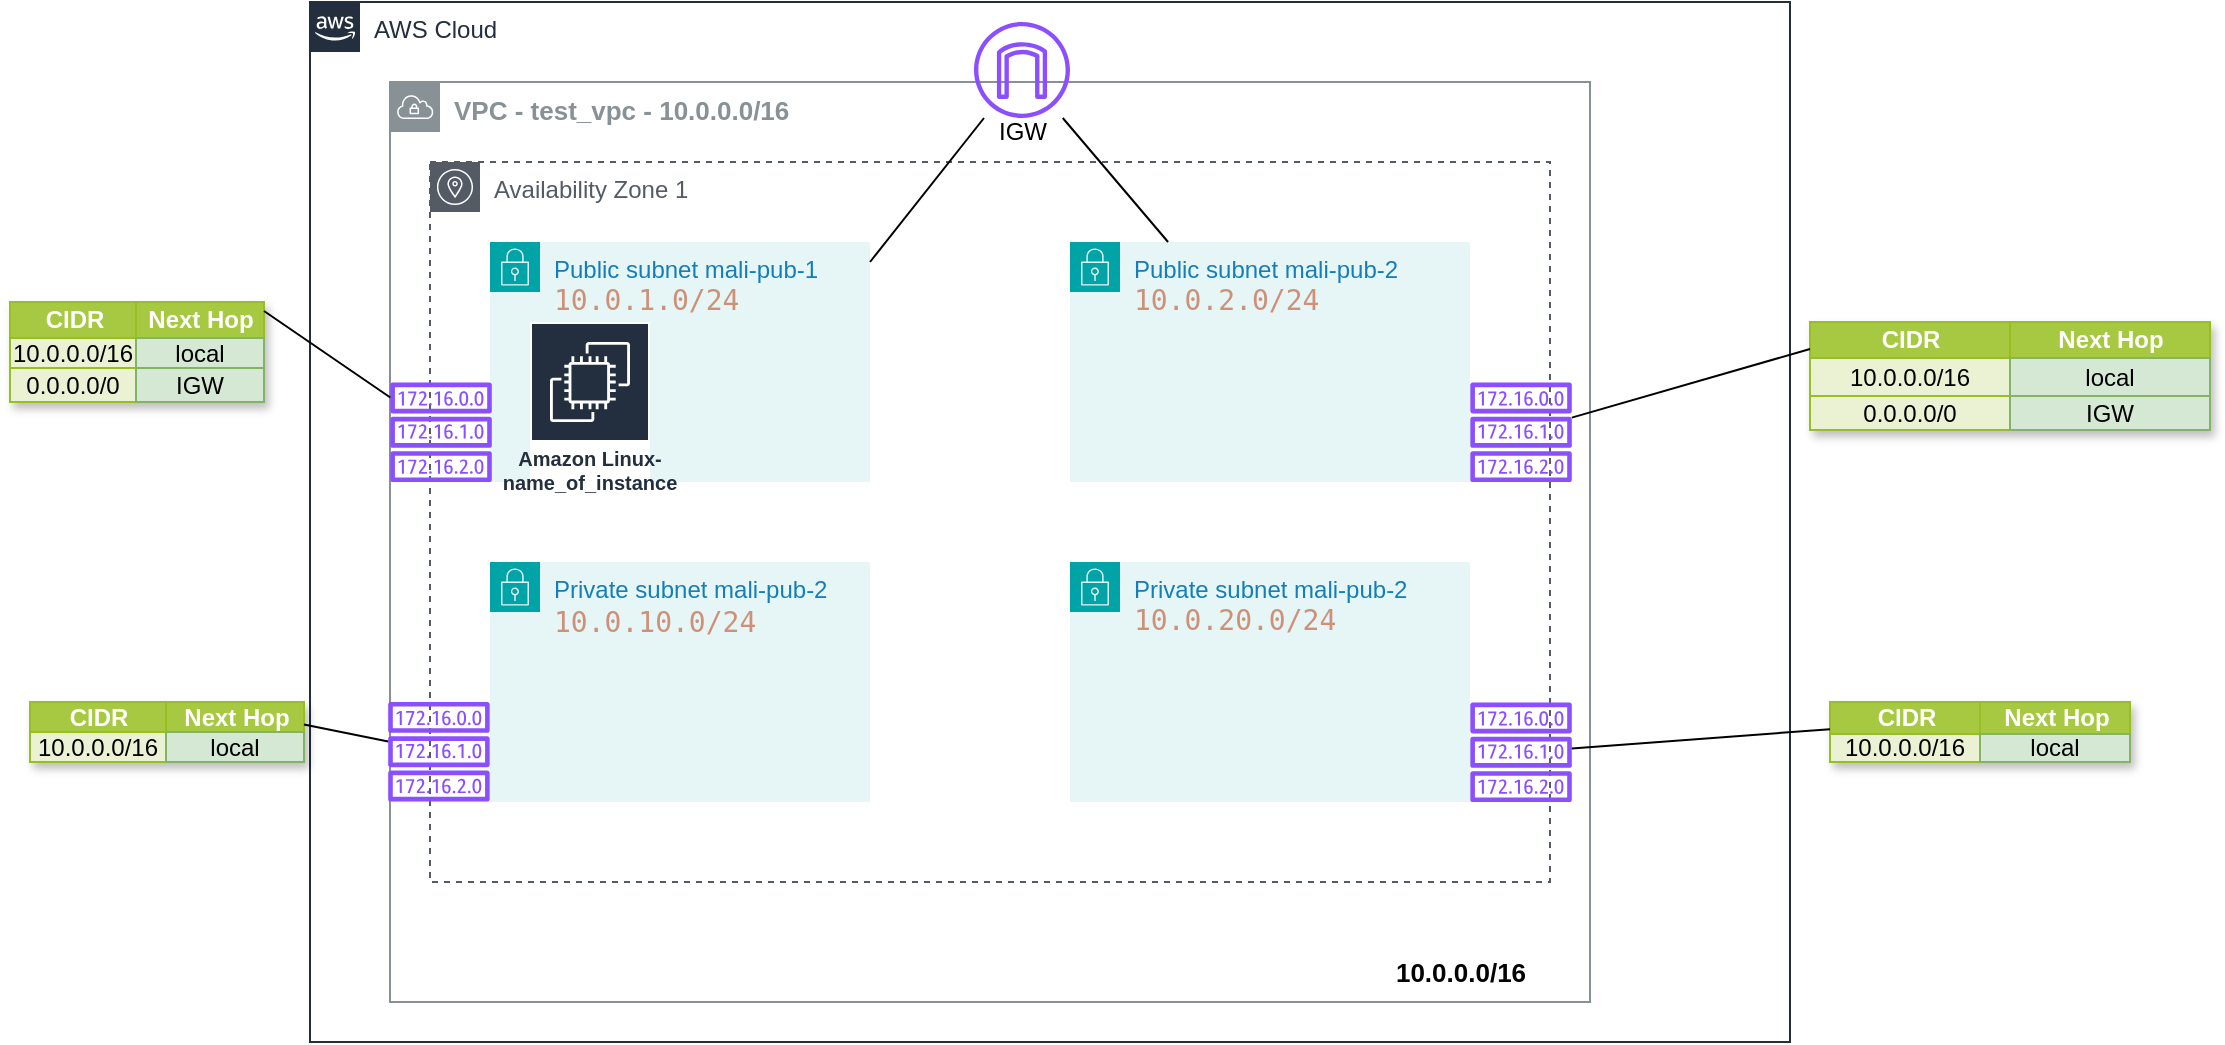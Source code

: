 <mxfile version="28.2.5">
  <diagram name="Page-1" id="tG6zjLgFV4YxIODaAFGd">
    <mxGraphModel dx="1370" dy="725" grid="1" gridSize="10" guides="1" tooltips="1" connect="1" arrows="1" fold="1" page="1" pageScale="1" pageWidth="850" pageHeight="1100" math="0" shadow="0">
      <root>
        <mxCell id="0" />
        <mxCell id="1" parent="0" />
        <mxCell id="wA4g9QgH_HcGF9cDhI8h-11" value="AWS Cloud" style="points=[[0,0],[0.25,0],[0.5,0],[0.75,0],[1,0],[1,0.25],[1,0.5],[1,0.75],[1,1],[0.75,1],[0.5,1],[0.25,1],[0,1],[0,0.75],[0,0.5],[0,0.25]];outlineConnect=0;gradientColor=none;html=1;whiteSpace=wrap;fontSize=12;fontStyle=0;container=1;pointerEvents=0;collapsible=0;recursiveResize=0;shape=mxgraph.aws4.group;grIcon=mxgraph.aws4.group_aws_cloud_alt;strokeColor=#232F3E;fillColor=none;verticalAlign=top;align=left;spacingLeft=30;fontColor=#232F3E;dashed=0;" parent="1" vertex="1">
          <mxGeometry x="260" y="190" width="740" height="520" as="geometry" />
        </mxCell>
        <mxCell id="wA4g9QgH_HcGF9cDhI8h-14" value="&lt;font style=&quot;font-size: 13px;&quot;&gt;&lt;b&gt;VPC - test_vpc - 10.0.0.0/16&lt;/b&gt;&lt;/font&gt;" style="sketch=0;outlineConnect=0;gradientColor=none;html=1;whiteSpace=wrap;fontSize=12;fontStyle=0;shape=mxgraph.aws4.group;grIcon=mxgraph.aws4.group_vpc;strokeColor=#879196;fillColor=none;verticalAlign=top;align=left;spacingLeft=30;fontColor=#879196;dashed=0;" parent="wA4g9QgH_HcGF9cDhI8h-11" vertex="1">
          <mxGeometry x="40" y="40" width="600" height="460" as="geometry" />
        </mxCell>
        <mxCell id="wA4g9QgH_HcGF9cDhI8h-15" value="Availability Zone 1" style="sketch=0;outlineConnect=0;gradientColor=none;html=1;whiteSpace=wrap;fontSize=12;fontStyle=0;shape=mxgraph.aws4.group;grIcon=mxgraph.aws4.group_availability_zone;strokeColor=#545B64;fillColor=none;verticalAlign=top;align=left;spacingLeft=30;fontColor=#545B64;dashed=1;" parent="wA4g9QgH_HcGF9cDhI8h-11" vertex="1">
          <mxGeometry x="60" y="80" width="560" height="360" as="geometry" />
        </mxCell>
        <mxCell id="wA4g9QgH_HcGF9cDhI8h-21" value="Public subnet mali-pub-1&lt;div&gt;&lt;span style=&quot;color: rgb(206, 145, 120); font-family: &amp;quot;Droid Sans Mono&amp;quot;, &amp;quot;monospace&amp;quot;, monospace; font-size: 14px; white-space: pre;&quot;&gt;10.0.1.0/24&lt;/span&gt;&lt;/div&gt;" style="points=[[0,0],[0.25,0],[0.5,0],[0.75,0],[1,0],[1,0.25],[1,0.5],[1,0.75],[1,1],[0.75,1],[0.5,1],[0.25,1],[0,1],[0,0.75],[0,0.5],[0,0.25]];outlineConnect=0;gradientColor=none;html=1;whiteSpace=wrap;fontSize=12;fontStyle=0;container=1;pointerEvents=0;collapsible=0;recursiveResize=0;shape=mxgraph.aws4.group;grIcon=mxgraph.aws4.group_security_group;grStroke=0;strokeColor=#00A4A6;fillColor=#E6F6F7;verticalAlign=top;align=left;spacingLeft=30;fontColor=#147EBA;dashed=0;" parent="wA4g9QgH_HcGF9cDhI8h-11" vertex="1">
          <mxGeometry x="90" y="120" width="190" height="120" as="geometry" />
        </mxCell>
        <mxCell id="wA4g9QgH_HcGF9cDhI8h-24" value="Private subnet mali-pub-2&lt;div&gt;&lt;span style=&quot;color: rgb(206, 145, 120); font-family: &amp;quot;Droid Sans Mono&amp;quot;, &amp;quot;monospace&amp;quot;, monospace; font-size: 14px; white-space: pre;&quot;&gt;10.0.20.0/24&lt;/span&gt;&lt;/div&gt;" style="points=[[0,0],[0.25,0],[0.5,0],[0.75,0],[1,0],[1,0.25],[1,0.5],[1,0.75],[1,1],[0.75,1],[0.5,1],[0.25,1],[0,1],[0,0.75],[0,0.5],[0,0.25]];outlineConnect=0;gradientColor=none;html=1;whiteSpace=wrap;fontSize=12;fontStyle=0;container=1;pointerEvents=0;collapsible=0;recursiveResize=0;shape=mxgraph.aws4.group;grIcon=mxgraph.aws4.group_security_group;grStroke=0;strokeColor=#00A4A6;fillColor=#E6F6F7;verticalAlign=top;align=left;spacingLeft=30;fontColor=#147EBA;dashed=0;" parent="wA4g9QgH_HcGF9cDhI8h-11" vertex="1">
          <mxGeometry x="380" y="280" width="200" height="120" as="geometry" />
        </mxCell>
        <mxCell id="wA4g9QgH_HcGF9cDhI8h-27" value="Public subnet mali-pub-2&lt;div&gt;&lt;span style=&quot;color: rgb(206, 145, 120); font-family: &amp;quot;Droid Sans Mono&amp;quot;, &amp;quot;monospace&amp;quot;, monospace; font-size: 14px; white-space: pre;&quot;&gt;10.0.2.0/24&lt;/span&gt;&lt;/div&gt;" style="points=[[0,0],[0.25,0],[0.5,0],[0.75,0],[1,0],[1,0.25],[1,0.5],[1,0.75],[1,1],[0.75,1],[0.5,1],[0.25,1],[0,1],[0,0.75],[0,0.5],[0,0.25]];outlineConnect=0;gradientColor=none;html=1;whiteSpace=wrap;fontSize=12;fontStyle=0;container=1;pointerEvents=0;collapsible=0;recursiveResize=0;shape=mxgraph.aws4.group;grIcon=mxgraph.aws4.group_security_group;grStroke=0;strokeColor=#00A4A6;fillColor=#E6F6F7;verticalAlign=top;align=left;spacingLeft=30;fontColor=#147EBA;dashed=0;" parent="wA4g9QgH_HcGF9cDhI8h-11" vertex="1">
          <mxGeometry x="380" y="120" width="200" height="120" as="geometry" />
        </mxCell>
        <mxCell id="wA4g9QgH_HcGF9cDhI8h-28" value="Private subnet mali-pub-2&lt;div&gt;&lt;div style=&quot;color: rgb(204, 204, 204); font-family: &amp;quot;Droid Sans Mono&amp;quot;, &amp;quot;monospace&amp;quot;, monospace; font-size: 14px; line-height: 19px; white-space: pre;&quot;&gt;&lt;span style=&quot;color: rgb(206, 145, 120);&quot;&gt;10.0.10.0/24&lt;/span&gt;&lt;/div&gt;&lt;/div&gt;" style="points=[[0,0],[0.25,0],[0.5,0],[0.75,0],[1,0],[1,0.25],[1,0.5],[1,0.75],[1,1],[0.75,1],[0.5,1],[0.25,1],[0,1],[0,0.75],[0,0.5],[0,0.25]];outlineConnect=0;gradientColor=none;html=1;whiteSpace=wrap;fontSize=12;fontStyle=0;container=1;pointerEvents=0;collapsible=0;recursiveResize=0;shape=mxgraph.aws4.group;grIcon=mxgraph.aws4.group_security_group;grStroke=0;strokeColor=#00A4A6;fillColor=#E6F6F7;verticalAlign=top;align=left;spacingLeft=30;fontColor=#147EBA;dashed=0;" parent="wA4g9QgH_HcGF9cDhI8h-11" vertex="1">
          <mxGeometry x="90" y="280" width="190" height="120" as="geometry" />
        </mxCell>
        <mxCell id="wA4g9QgH_HcGF9cDhI8h-32" value="&lt;b style=&quot;font-size: 13px; text-align: left; text-wrap-mode: wrap;&quot;&gt;10.0.0.0/16&lt;/b&gt;" style="text;html=1;align=center;verticalAlign=middle;resizable=0;points=[];autosize=1;strokeColor=none;fillColor=none;fontColor=light-dark(#030303, #ededed);" parent="wA4g9QgH_HcGF9cDhI8h-11" vertex="1">
          <mxGeometry x="530" y="470" width="90" height="30" as="geometry" />
        </mxCell>
        <mxCell id="wA4g9QgH_HcGF9cDhI8h-34" value="" style="sketch=0;outlineConnect=0;fontColor=#232F3E;gradientColor=none;fillColor=#8C4FFF;strokeColor=none;dashed=0;verticalLabelPosition=bottom;verticalAlign=top;align=center;html=1;fontSize=12;fontStyle=0;aspect=fixed;pointerEvents=1;shape=mxgraph.aws4.route_table;" parent="wA4g9QgH_HcGF9cDhI8h-11" vertex="1">
          <mxGeometry x="40" y="190.26" width="51.06" height="49.74" as="geometry" />
        </mxCell>
        <mxCell id="wA4g9QgH_HcGF9cDhI8h-36" value="" style="sketch=0;outlineConnect=0;fontColor=#232F3E;gradientColor=none;fillColor=#8C4FFF;strokeColor=none;dashed=0;verticalLabelPosition=bottom;verticalAlign=top;align=center;html=1;fontSize=12;fontStyle=0;aspect=fixed;pointerEvents=1;shape=mxgraph.aws4.internet_gateway;" parent="wA4g9QgH_HcGF9cDhI8h-11" vertex="1">
          <mxGeometry x="332" y="10" width="48" height="48" as="geometry" />
        </mxCell>
        <mxCell id="wA4g9QgH_HcGF9cDhI8h-38" value="IGW" style="text;html=1;align=center;verticalAlign=middle;resizable=0;points=[];autosize=1;strokeColor=none;fillColor=none;" parent="wA4g9QgH_HcGF9cDhI8h-11" vertex="1">
          <mxGeometry x="331" y="50" width="50" height="30" as="geometry" />
        </mxCell>
        <mxCell id="wA4g9QgH_HcGF9cDhI8h-40" value="" style="endArrow=none;html=1;rounded=0;" parent="wA4g9QgH_HcGF9cDhI8h-11" source="wA4g9QgH_HcGF9cDhI8h-27" target="wA4g9QgH_HcGF9cDhI8h-36" edge="1">
          <mxGeometry width="50" height="50" relative="1" as="geometry">
            <mxPoint x="230" y="200" as="sourcePoint" />
            <mxPoint x="280" y="150" as="targetPoint" />
          </mxGeometry>
        </mxCell>
        <mxCell id="wA4g9QgH_HcGF9cDhI8h-175" value="" style="sketch=0;outlineConnect=0;fontColor=#232F3E;gradientColor=none;fillColor=#8C4FFF;strokeColor=none;dashed=0;verticalLabelPosition=bottom;verticalAlign=top;align=center;html=1;fontSize=12;fontStyle=0;aspect=fixed;pointerEvents=1;shape=mxgraph.aws4.route_table;" parent="wA4g9QgH_HcGF9cDhI8h-11" vertex="1">
          <mxGeometry x="580" y="190.26" width="51.06" height="49.74" as="geometry" />
        </mxCell>
        <mxCell id="wA4g9QgH_HcGF9cDhI8h-176" value="" style="sketch=0;outlineConnect=0;fontColor=#232F3E;gradientColor=none;fillColor=#8C4FFF;strokeColor=none;dashed=0;verticalLabelPosition=bottom;verticalAlign=top;align=center;html=1;fontSize=12;fontStyle=0;aspect=fixed;pointerEvents=1;shape=mxgraph.aws4.route_table;" parent="wA4g9QgH_HcGF9cDhI8h-11" vertex="1">
          <mxGeometry x="580" y="350.26" width="51.06" height="49.74" as="geometry" />
        </mxCell>
        <mxCell id="wA4g9QgH_HcGF9cDhI8h-177" value="" style="sketch=0;outlineConnect=0;fontColor=#232F3E;gradientColor=none;fillColor=#8C4FFF;strokeColor=none;dashed=0;verticalLabelPosition=bottom;verticalAlign=top;align=center;html=1;fontSize=12;fontStyle=0;aspect=fixed;pointerEvents=1;shape=mxgraph.aws4.route_table;" parent="wA4g9QgH_HcGF9cDhI8h-11" vertex="1">
          <mxGeometry x="38.94" y="350" width="51.06" height="49.74" as="geometry" />
        </mxCell>
        <mxCell id="xFaLJH1q4Y-YCxGl3IpB-2" value="Amazon Linux-name_of_instance" style="sketch=0;outlineConnect=0;fontColor=#232F3E;gradientColor=none;strokeColor=#ffffff;fillColor=#232F3E;dashed=0;verticalLabelPosition=middle;verticalAlign=bottom;align=center;html=1;whiteSpace=wrap;fontSize=10;fontStyle=1;spacing=3;shape=mxgraph.aws4.productIcon;prIcon=mxgraph.aws4.ec2;" vertex="1" parent="wA4g9QgH_HcGF9cDhI8h-11">
          <mxGeometry x="110" y="160" width="60" height="90" as="geometry" />
        </mxCell>
        <mxCell id="wA4g9QgH_HcGF9cDhI8h-39" value="" style="endArrow=none;html=1;rounded=0;" parent="1" target="wA4g9QgH_HcGF9cDhI8h-36" edge="1">
          <mxGeometry width="50" height="50" relative="1" as="geometry">
            <mxPoint x="540" y="320" as="sourcePoint" />
            <mxPoint x="540" y="340" as="targetPoint" />
          </mxGeometry>
        </mxCell>
        <mxCell id="wA4g9QgH_HcGF9cDhI8h-41" value="Assets" style="childLayout=tableLayout;recursiveResize=0;strokeColor=#98bf21;fillColor=#A7C942;shadow=1;" parent="1" vertex="1">
          <mxGeometry x="110" y="340" width="127" height="50" as="geometry" />
        </mxCell>
        <mxCell id="wA4g9QgH_HcGF9cDhI8h-42" style="shape=tableRow;horizontal=0;startSize=0;swimlaneHead=0;swimlaneBody=0;top=0;left=0;bottom=0;right=0;dropTarget=0;collapsible=0;recursiveResize=0;expand=0;fontStyle=0;strokeColor=inherit;fillColor=#ffffff;" parent="wA4g9QgH_HcGF9cDhI8h-41" vertex="1">
          <mxGeometry width="127" height="18" as="geometry" />
        </mxCell>
        <mxCell id="wA4g9QgH_HcGF9cDhI8h-43" value="CIDR" style="connectable=0;recursiveResize=0;strokeColor=inherit;fillColor=#A7C942;align=center;fontStyle=1;fontColor=#FFFFFF;html=1;" parent="wA4g9QgH_HcGF9cDhI8h-42" vertex="1">
          <mxGeometry width="63" height="18" as="geometry">
            <mxRectangle width="63" height="18" as="alternateBounds" />
          </mxGeometry>
        </mxCell>
        <mxCell id="wA4g9QgH_HcGF9cDhI8h-44" value="Next Hop" style="connectable=0;recursiveResize=0;strokeColor=inherit;fillColor=#A7C942;align=center;fontStyle=1;fontColor=#FFFFFF;html=1;" parent="wA4g9QgH_HcGF9cDhI8h-42" vertex="1">
          <mxGeometry x="63" width="64" height="18" as="geometry">
            <mxRectangle width="64" height="18" as="alternateBounds" />
          </mxGeometry>
        </mxCell>
        <mxCell id="wA4g9QgH_HcGF9cDhI8h-50" value="" style="shape=tableRow;horizontal=0;startSize=0;swimlaneHead=0;swimlaneBody=0;top=0;left=0;bottom=0;right=0;dropTarget=0;collapsible=0;recursiveResize=0;expand=0;fontStyle=1;strokeColor=inherit;fillColor=#EAF2D3;" parent="wA4g9QgH_HcGF9cDhI8h-41" vertex="1">
          <mxGeometry y="18" width="127" height="15" as="geometry" />
        </mxCell>
        <mxCell id="wA4g9QgH_HcGF9cDhI8h-51" value="10.0.0.0/16" style="connectable=0;recursiveResize=0;strokeColor=inherit;fillColor=inherit;whiteSpace=wrap;html=1;" parent="wA4g9QgH_HcGF9cDhI8h-50" vertex="1">
          <mxGeometry width="63" height="15" as="geometry">
            <mxRectangle width="63" height="15" as="alternateBounds" />
          </mxGeometry>
        </mxCell>
        <mxCell id="wA4g9QgH_HcGF9cDhI8h-52" value="local" style="connectable=0;recursiveResize=0;whiteSpace=wrap;html=1;fillColor=#d5e8d4;strokeColor=#82b366;shadow=0;" parent="wA4g9QgH_HcGF9cDhI8h-50" vertex="1">
          <mxGeometry x="63" width="64" height="15" as="geometry">
            <mxRectangle width="64" height="15" as="alternateBounds" />
          </mxGeometry>
        </mxCell>
        <mxCell id="wA4g9QgH_HcGF9cDhI8h-141" style="shape=tableRow;horizontal=0;startSize=0;swimlaneHead=0;swimlaneBody=0;top=0;left=0;bottom=0;right=0;dropTarget=0;collapsible=0;recursiveResize=0;expand=0;fontStyle=1;strokeColor=inherit;fillColor=#EAF2D3;" parent="wA4g9QgH_HcGF9cDhI8h-41" vertex="1">
          <mxGeometry y="33" width="127" height="17" as="geometry" />
        </mxCell>
        <mxCell id="wA4g9QgH_HcGF9cDhI8h-142" value="&lt;div&gt;&lt;span style=&quot;background-color: transparent; color: light-dark(rgb(0, 0, 0), rgb(255, 255, 255));&quot;&gt;0.0.0.0/0&lt;/span&gt;&lt;/div&gt;" style="connectable=0;recursiveResize=0;strokeColor=inherit;fillColor=inherit;whiteSpace=wrap;html=1;" parent="wA4g9QgH_HcGF9cDhI8h-141" vertex="1">
          <mxGeometry width="63" height="17" as="geometry">
            <mxRectangle width="63" height="17" as="alternateBounds" />
          </mxGeometry>
        </mxCell>
        <mxCell id="wA4g9QgH_HcGF9cDhI8h-143" value="IGW" style="connectable=0;recursiveResize=0;whiteSpace=wrap;html=1;fillColor=#d5e8d4;strokeColor=#82b366;shadow=0;" parent="wA4g9QgH_HcGF9cDhI8h-141" vertex="1">
          <mxGeometry x="63" width="64" height="17" as="geometry">
            <mxRectangle width="64" height="17" as="alternateBounds" />
          </mxGeometry>
        </mxCell>
        <mxCell id="wA4g9QgH_HcGF9cDhI8h-144" value="Assets" style="childLayout=tableLayout;recursiveResize=0;strokeColor=#98bf21;fillColor=#A7C942;shadow=1;" parent="1" vertex="1">
          <mxGeometry x="1010" y="350" width="200" height="54" as="geometry" />
        </mxCell>
        <mxCell id="wA4g9QgH_HcGF9cDhI8h-145" style="shape=tableRow;horizontal=0;startSize=0;swimlaneHead=0;swimlaneBody=0;top=0;left=0;bottom=0;right=0;dropTarget=0;collapsible=0;recursiveResize=0;expand=0;fontStyle=0;strokeColor=inherit;fillColor=#ffffff;" parent="wA4g9QgH_HcGF9cDhI8h-144" vertex="1">
          <mxGeometry width="200" height="18" as="geometry" />
        </mxCell>
        <mxCell id="wA4g9QgH_HcGF9cDhI8h-146" value="CIDR" style="connectable=0;recursiveResize=0;strokeColor=inherit;fillColor=#A7C942;align=center;fontStyle=1;fontColor=#FFFFFF;html=1;" parent="wA4g9QgH_HcGF9cDhI8h-145" vertex="1">
          <mxGeometry width="100" height="18" as="geometry">
            <mxRectangle width="100" height="18" as="alternateBounds" />
          </mxGeometry>
        </mxCell>
        <mxCell id="wA4g9QgH_HcGF9cDhI8h-147" value="Next Hop" style="connectable=0;recursiveResize=0;strokeColor=inherit;fillColor=#A7C942;align=center;fontStyle=1;fontColor=#FFFFFF;html=1;" parent="wA4g9QgH_HcGF9cDhI8h-145" vertex="1">
          <mxGeometry x="100" width="100" height="18" as="geometry">
            <mxRectangle width="100" height="18" as="alternateBounds" />
          </mxGeometry>
        </mxCell>
        <mxCell id="wA4g9QgH_HcGF9cDhI8h-148" value="" style="shape=tableRow;horizontal=0;startSize=0;swimlaneHead=0;swimlaneBody=0;top=0;left=0;bottom=0;right=0;dropTarget=0;collapsible=0;recursiveResize=0;expand=0;fontStyle=1;strokeColor=inherit;fillColor=#EAF2D3;" parent="wA4g9QgH_HcGF9cDhI8h-144" vertex="1">
          <mxGeometry y="18" width="200" height="19" as="geometry" />
        </mxCell>
        <mxCell id="wA4g9QgH_HcGF9cDhI8h-149" value="10.0.0.0/16" style="connectable=0;recursiveResize=0;strokeColor=inherit;fillColor=inherit;whiteSpace=wrap;html=1;" parent="wA4g9QgH_HcGF9cDhI8h-148" vertex="1">
          <mxGeometry width="100" height="19" as="geometry">
            <mxRectangle width="100" height="19" as="alternateBounds" />
          </mxGeometry>
        </mxCell>
        <mxCell id="wA4g9QgH_HcGF9cDhI8h-150" value="local" style="connectable=0;recursiveResize=0;whiteSpace=wrap;html=1;fillColor=#d5e8d4;strokeColor=#82b366;shadow=0;" parent="wA4g9QgH_HcGF9cDhI8h-148" vertex="1">
          <mxGeometry x="100" width="100" height="19" as="geometry">
            <mxRectangle width="100" height="19" as="alternateBounds" />
          </mxGeometry>
        </mxCell>
        <mxCell id="wA4g9QgH_HcGF9cDhI8h-151" style="shape=tableRow;horizontal=0;startSize=0;swimlaneHead=0;swimlaneBody=0;top=0;left=0;bottom=0;right=0;dropTarget=0;collapsible=0;recursiveResize=0;expand=0;fontStyle=1;strokeColor=inherit;fillColor=#EAF2D3;" parent="wA4g9QgH_HcGF9cDhI8h-144" vertex="1">
          <mxGeometry y="37" width="200" height="17" as="geometry" />
        </mxCell>
        <mxCell id="wA4g9QgH_HcGF9cDhI8h-152" value="&lt;div&gt;&lt;span style=&quot;background-color: transparent; color: light-dark(rgb(0, 0, 0), rgb(255, 255, 255));&quot;&gt;0.0.0.0/0&lt;/span&gt;&lt;/div&gt;" style="connectable=0;recursiveResize=0;strokeColor=inherit;fillColor=inherit;whiteSpace=wrap;html=1;" parent="wA4g9QgH_HcGF9cDhI8h-151" vertex="1">
          <mxGeometry width="100" height="17" as="geometry">
            <mxRectangle width="100" height="17" as="alternateBounds" />
          </mxGeometry>
        </mxCell>
        <mxCell id="wA4g9QgH_HcGF9cDhI8h-153" value="IGW" style="connectable=0;recursiveResize=0;whiteSpace=wrap;html=1;fillColor=#d5e8d4;strokeColor=#82b366;shadow=0;" parent="wA4g9QgH_HcGF9cDhI8h-151" vertex="1">
          <mxGeometry x="100" width="100" height="17" as="geometry">
            <mxRectangle width="100" height="17" as="alternateBounds" />
          </mxGeometry>
        </mxCell>
        <mxCell id="wA4g9QgH_HcGF9cDhI8h-154" value="" style="endArrow=none;html=1;rounded=0;entryX=0;entryY=0.75;entryDx=0;entryDy=0;" parent="1" source="wA4g9QgH_HcGF9cDhI8h-175" target="wA4g9QgH_HcGF9cDhI8h-145" edge="1">
          <mxGeometry width="50" height="50" relative="1" as="geometry">
            <mxPoint x="680" y="510" as="sourcePoint" />
            <mxPoint x="730" y="460" as="targetPoint" />
          </mxGeometry>
        </mxCell>
        <mxCell id="wA4g9QgH_HcGF9cDhI8h-155" value="Assets" style="childLayout=tableLayout;recursiveResize=0;strokeColor=#98bf21;fillColor=#A7C942;shadow=1;" parent="1" vertex="1">
          <mxGeometry x="1020" y="540" width="150" height="30" as="geometry" />
        </mxCell>
        <mxCell id="wA4g9QgH_HcGF9cDhI8h-156" style="shape=tableRow;horizontal=0;startSize=0;swimlaneHead=0;swimlaneBody=0;top=0;left=0;bottom=0;right=0;dropTarget=0;collapsible=0;recursiveResize=0;expand=0;fontStyle=0;strokeColor=inherit;fillColor=#ffffff;" parent="wA4g9QgH_HcGF9cDhI8h-155" vertex="1">
          <mxGeometry width="150" height="16" as="geometry" />
        </mxCell>
        <mxCell id="wA4g9QgH_HcGF9cDhI8h-157" value="CIDR" style="connectable=0;recursiveResize=0;strokeColor=inherit;fillColor=#A7C942;align=center;fontStyle=1;fontColor=#FFFFFF;html=1;" parent="wA4g9QgH_HcGF9cDhI8h-156" vertex="1">
          <mxGeometry width="75" height="16" as="geometry">
            <mxRectangle width="75" height="16" as="alternateBounds" />
          </mxGeometry>
        </mxCell>
        <mxCell id="wA4g9QgH_HcGF9cDhI8h-158" value="Next Hop" style="connectable=0;recursiveResize=0;strokeColor=inherit;fillColor=#A7C942;align=center;fontStyle=1;fontColor=#FFFFFF;html=1;" parent="wA4g9QgH_HcGF9cDhI8h-156" vertex="1">
          <mxGeometry x="75" width="75" height="16" as="geometry">
            <mxRectangle width="75" height="16" as="alternateBounds" />
          </mxGeometry>
        </mxCell>
        <mxCell id="wA4g9QgH_HcGF9cDhI8h-162" style="shape=tableRow;horizontal=0;startSize=0;swimlaneHead=0;swimlaneBody=0;top=0;left=0;bottom=0;right=0;dropTarget=0;collapsible=0;recursiveResize=0;expand=0;fontStyle=1;strokeColor=inherit;fillColor=#EAF2D3;" parent="wA4g9QgH_HcGF9cDhI8h-155" vertex="1">
          <mxGeometry y="16" width="150" height="14" as="geometry" />
        </mxCell>
        <mxCell id="wA4g9QgH_HcGF9cDhI8h-163" value="10.0.0.0/16" style="connectable=0;recursiveResize=0;strokeColor=inherit;fillColor=inherit;whiteSpace=wrap;html=1;" parent="wA4g9QgH_HcGF9cDhI8h-162" vertex="1">
          <mxGeometry width="75" height="14" as="geometry">
            <mxRectangle width="75" height="14" as="alternateBounds" />
          </mxGeometry>
        </mxCell>
        <mxCell id="wA4g9QgH_HcGF9cDhI8h-164" value="local" style="connectable=0;recursiveResize=0;whiteSpace=wrap;html=1;fillColor=#d5e8d4;strokeColor=#82b366;shadow=0;" parent="wA4g9QgH_HcGF9cDhI8h-162" vertex="1">
          <mxGeometry x="75" width="75" height="14" as="geometry">
            <mxRectangle width="75" height="14" as="alternateBounds" />
          </mxGeometry>
        </mxCell>
        <mxCell id="wA4g9QgH_HcGF9cDhI8h-165" value="" style="endArrow=none;html=1;rounded=0;" parent="1" source="wA4g9QgH_HcGF9cDhI8h-176" target="wA4g9QgH_HcGF9cDhI8h-156" edge="1">
          <mxGeometry width="50" height="50" relative="1" as="geometry">
            <mxPoint x="690" y="510" as="sourcePoint" />
            <mxPoint x="730" y="460" as="targetPoint" />
          </mxGeometry>
        </mxCell>
        <mxCell id="wA4g9QgH_HcGF9cDhI8h-166" value="Assets" style="childLayout=tableLayout;recursiveResize=0;strokeColor=#98bf21;fillColor=#A7C942;shadow=1;" parent="1" vertex="1">
          <mxGeometry x="120" y="540" width="137" height="30" as="geometry" />
        </mxCell>
        <mxCell id="wA4g9QgH_HcGF9cDhI8h-167" style="shape=tableRow;horizontal=0;startSize=0;swimlaneHead=0;swimlaneBody=0;top=0;left=0;bottom=0;right=0;dropTarget=0;collapsible=0;recursiveResize=0;expand=0;fontStyle=0;strokeColor=inherit;fillColor=#ffffff;" parent="wA4g9QgH_HcGF9cDhI8h-166" vertex="1">
          <mxGeometry width="137" height="15" as="geometry" />
        </mxCell>
        <mxCell id="wA4g9QgH_HcGF9cDhI8h-168" value="CIDR" style="connectable=0;recursiveResize=0;strokeColor=inherit;fillColor=#A7C942;align=center;fontStyle=1;fontColor=#FFFFFF;html=1;" parent="wA4g9QgH_HcGF9cDhI8h-167" vertex="1">
          <mxGeometry width="68" height="15" as="geometry">
            <mxRectangle width="68" height="15" as="alternateBounds" />
          </mxGeometry>
        </mxCell>
        <mxCell id="wA4g9QgH_HcGF9cDhI8h-169" value="Next Hop" style="connectable=0;recursiveResize=0;strokeColor=inherit;fillColor=#A7C942;align=center;fontStyle=1;fontColor=#FFFFFF;html=1;" parent="wA4g9QgH_HcGF9cDhI8h-167" vertex="1">
          <mxGeometry x="68" width="69" height="15" as="geometry">
            <mxRectangle width="69" height="15" as="alternateBounds" />
          </mxGeometry>
        </mxCell>
        <mxCell id="wA4g9QgH_HcGF9cDhI8h-170" style="shape=tableRow;horizontal=0;startSize=0;swimlaneHead=0;swimlaneBody=0;top=0;left=0;bottom=0;right=0;dropTarget=0;collapsible=0;recursiveResize=0;expand=0;fontStyle=1;strokeColor=inherit;fillColor=#EAF2D3;" parent="wA4g9QgH_HcGF9cDhI8h-166" vertex="1">
          <mxGeometry y="15" width="137" height="15" as="geometry" />
        </mxCell>
        <mxCell id="wA4g9QgH_HcGF9cDhI8h-171" value="10.0.0.0/16" style="connectable=0;recursiveResize=0;strokeColor=inherit;fillColor=inherit;whiteSpace=wrap;html=1;" parent="wA4g9QgH_HcGF9cDhI8h-170" vertex="1">
          <mxGeometry width="68" height="15" as="geometry">
            <mxRectangle width="68" height="15" as="alternateBounds" />
          </mxGeometry>
        </mxCell>
        <mxCell id="wA4g9QgH_HcGF9cDhI8h-172" value="local" style="connectable=0;recursiveResize=0;whiteSpace=wrap;html=1;fillColor=#d5e8d4;strokeColor=#82b366;shadow=0;" parent="wA4g9QgH_HcGF9cDhI8h-170" vertex="1">
          <mxGeometry x="68" width="69" height="15" as="geometry">
            <mxRectangle width="69" height="15" as="alternateBounds" />
          </mxGeometry>
        </mxCell>
        <mxCell id="wA4g9QgH_HcGF9cDhI8h-173" value="" style="endArrow=none;html=1;rounded=0;exitX=1;exitY=0.75;exitDx=0;exitDy=0;" parent="1" source="wA4g9QgH_HcGF9cDhI8h-167" target="wA4g9QgH_HcGF9cDhI8h-177" edge="1">
          <mxGeometry width="50" height="50" relative="1" as="geometry">
            <mxPoint x="680" y="510" as="sourcePoint" />
            <mxPoint x="730" y="460" as="targetPoint" />
          </mxGeometry>
        </mxCell>
        <mxCell id="wA4g9QgH_HcGF9cDhI8h-174" value="" style="endArrow=none;html=1;rounded=0;exitX=1;exitY=0.25;exitDx=0;exitDy=0;" parent="1" source="wA4g9QgH_HcGF9cDhI8h-42" target="wA4g9QgH_HcGF9cDhI8h-34" edge="1">
          <mxGeometry width="50" height="50" relative="1" as="geometry">
            <mxPoint x="680" y="510" as="sourcePoint" />
            <mxPoint x="730" y="460" as="targetPoint" />
          </mxGeometry>
        </mxCell>
      </root>
    </mxGraphModel>
  </diagram>
</mxfile>
